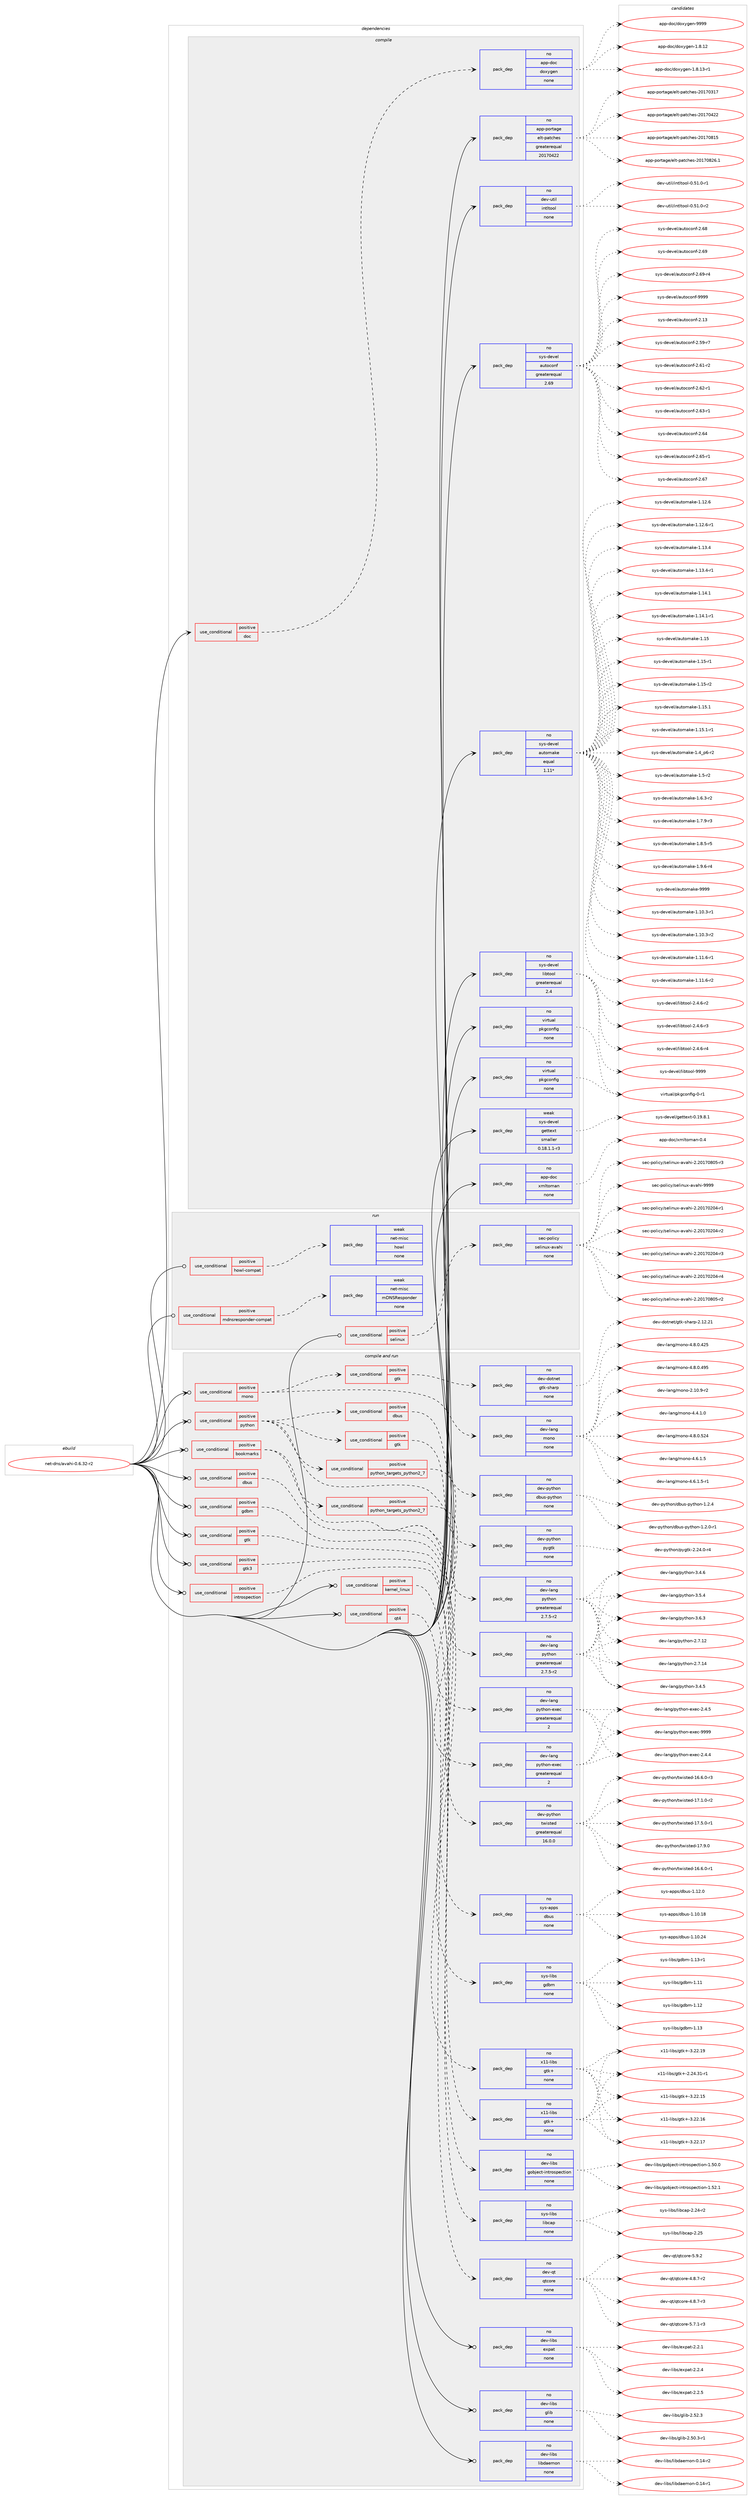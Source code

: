 digraph prolog {

# *************
# Graph options
# *************

newrank=true;
concentrate=true;
compound=true;
graph [rankdir=LR,fontname=Helvetica,fontsize=10,ranksep=1.5];#, ranksep=2.5, nodesep=0.2];
edge  [arrowhead=vee];
node  [fontname=Helvetica,fontsize=10];

# **********
# The ebuild
# **********

subgraph cluster_leftcol {
color=gray;
rank=same;
label=<<i>ebuild</i>>;
id [label="net-dns/avahi-0.6.32-r2", color=red, width=4, href="../net-dns/avahi-0.6.32-r2.svg"];
}

# ****************
# The dependencies
# ****************

subgraph cluster_midcol {
color=gray;
label=<<i>dependencies</i>>;
subgraph cluster_compile {
fillcolor="#eeeeee";
style=filled;
label=<<i>compile</i>>;
subgraph cond100673 {
dependency407195 [label=<<TABLE BORDER="0" CELLBORDER="1" CELLSPACING="0" CELLPADDING="4"><TR><TD ROWSPAN="3" CELLPADDING="10">use_conditional</TD></TR><TR><TD>positive</TD></TR><TR><TD>doc</TD></TR></TABLE>>, shape=none, color=red];
subgraph pack299812 {
dependency407196 [label=<<TABLE BORDER="0" CELLBORDER="1" CELLSPACING="0" CELLPADDING="4" WIDTH="220"><TR><TD ROWSPAN="6" CELLPADDING="30">pack_dep</TD></TR><TR><TD WIDTH="110">no</TD></TR><TR><TD>app-doc</TD></TR><TR><TD>doxygen</TD></TR><TR><TD>none</TD></TR><TR><TD></TD></TR></TABLE>>, shape=none, color=blue];
}
dependency407195:e -> dependency407196:w [weight=20,style="dashed",arrowhead="vee"];
}
id:e -> dependency407195:w [weight=20,style="solid",arrowhead="vee"];
subgraph pack299813 {
dependency407197 [label=<<TABLE BORDER="0" CELLBORDER="1" CELLSPACING="0" CELLPADDING="4" WIDTH="220"><TR><TD ROWSPAN="6" CELLPADDING="30">pack_dep</TD></TR><TR><TD WIDTH="110">no</TD></TR><TR><TD>app-doc</TD></TR><TR><TD>xmltoman</TD></TR><TR><TD>none</TD></TR><TR><TD></TD></TR></TABLE>>, shape=none, color=blue];
}
id:e -> dependency407197:w [weight=20,style="solid",arrowhead="vee"];
subgraph pack299814 {
dependency407198 [label=<<TABLE BORDER="0" CELLBORDER="1" CELLSPACING="0" CELLPADDING="4" WIDTH="220"><TR><TD ROWSPAN="6" CELLPADDING="30">pack_dep</TD></TR><TR><TD WIDTH="110">no</TD></TR><TR><TD>app-portage</TD></TR><TR><TD>elt-patches</TD></TR><TR><TD>greaterequal</TD></TR><TR><TD>20170422</TD></TR></TABLE>>, shape=none, color=blue];
}
id:e -> dependency407198:w [weight=20,style="solid",arrowhead="vee"];
subgraph pack299815 {
dependency407199 [label=<<TABLE BORDER="0" CELLBORDER="1" CELLSPACING="0" CELLPADDING="4" WIDTH="220"><TR><TD ROWSPAN="6" CELLPADDING="30">pack_dep</TD></TR><TR><TD WIDTH="110">no</TD></TR><TR><TD>dev-util</TD></TR><TR><TD>intltool</TD></TR><TR><TD>none</TD></TR><TR><TD></TD></TR></TABLE>>, shape=none, color=blue];
}
id:e -> dependency407199:w [weight=20,style="solid",arrowhead="vee"];
subgraph pack299816 {
dependency407200 [label=<<TABLE BORDER="0" CELLBORDER="1" CELLSPACING="0" CELLPADDING="4" WIDTH="220"><TR><TD ROWSPAN="6" CELLPADDING="30">pack_dep</TD></TR><TR><TD WIDTH="110">no</TD></TR><TR><TD>sys-devel</TD></TR><TR><TD>autoconf</TD></TR><TR><TD>greaterequal</TD></TR><TR><TD>2.69</TD></TR></TABLE>>, shape=none, color=blue];
}
id:e -> dependency407200:w [weight=20,style="solid",arrowhead="vee"];
subgraph pack299817 {
dependency407201 [label=<<TABLE BORDER="0" CELLBORDER="1" CELLSPACING="0" CELLPADDING="4" WIDTH="220"><TR><TD ROWSPAN="6" CELLPADDING="30">pack_dep</TD></TR><TR><TD WIDTH="110">no</TD></TR><TR><TD>sys-devel</TD></TR><TR><TD>automake</TD></TR><TR><TD>equal</TD></TR><TR><TD>1.11*</TD></TR></TABLE>>, shape=none, color=blue];
}
id:e -> dependency407201:w [weight=20,style="solid",arrowhead="vee"];
subgraph pack299818 {
dependency407202 [label=<<TABLE BORDER="0" CELLBORDER="1" CELLSPACING="0" CELLPADDING="4" WIDTH="220"><TR><TD ROWSPAN="6" CELLPADDING="30">pack_dep</TD></TR><TR><TD WIDTH="110">no</TD></TR><TR><TD>sys-devel</TD></TR><TR><TD>libtool</TD></TR><TR><TD>greaterequal</TD></TR><TR><TD>2.4</TD></TR></TABLE>>, shape=none, color=blue];
}
id:e -> dependency407202:w [weight=20,style="solid",arrowhead="vee"];
subgraph pack299819 {
dependency407203 [label=<<TABLE BORDER="0" CELLBORDER="1" CELLSPACING="0" CELLPADDING="4" WIDTH="220"><TR><TD ROWSPAN="6" CELLPADDING="30">pack_dep</TD></TR><TR><TD WIDTH="110">no</TD></TR><TR><TD>virtual</TD></TR><TR><TD>pkgconfig</TD></TR><TR><TD>none</TD></TR><TR><TD></TD></TR></TABLE>>, shape=none, color=blue];
}
id:e -> dependency407203:w [weight=20,style="solid",arrowhead="vee"];
subgraph pack299820 {
dependency407204 [label=<<TABLE BORDER="0" CELLBORDER="1" CELLSPACING="0" CELLPADDING="4" WIDTH="220"><TR><TD ROWSPAN="6" CELLPADDING="30">pack_dep</TD></TR><TR><TD WIDTH="110">no</TD></TR><TR><TD>virtual</TD></TR><TR><TD>pkgconfig</TD></TR><TR><TD>none</TD></TR><TR><TD></TD></TR></TABLE>>, shape=none, color=blue];
}
id:e -> dependency407204:w [weight=20,style="solid",arrowhead="vee"];
subgraph pack299821 {
dependency407205 [label=<<TABLE BORDER="0" CELLBORDER="1" CELLSPACING="0" CELLPADDING="4" WIDTH="220"><TR><TD ROWSPAN="6" CELLPADDING="30">pack_dep</TD></TR><TR><TD WIDTH="110">weak</TD></TR><TR><TD>sys-devel</TD></TR><TR><TD>gettext</TD></TR><TR><TD>smaller</TD></TR><TR><TD>0.18.1.1-r3</TD></TR></TABLE>>, shape=none, color=blue];
}
id:e -> dependency407205:w [weight=20,style="solid",arrowhead="vee"];
}
subgraph cluster_compileandrun {
fillcolor="#eeeeee";
style=filled;
label=<<i>compile and run</i>>;
subgraph cond100674 {
dependency407206 [label=<<TABLE BORDER="0" CELLBORDER="1" CELLSPACING="0" CELLPADDING="4"><TR><TD ROWSPAN="3" CELLPADDING="10">use_conditional</TD></TR><TR><TD>positive</TD></TR><TR><TD>bookmarks</TD></TR></TABLE>>, shape=none, color=red];
subgraph cond100675 {
dependency407207 [label=<<TABLE BORDER="0" CELLBORDER="1" CELLSPACING="0" CELLPADDING="4"><TR><TD ROWSPAN="3" CELLPADDING="10">use_conditional</TD></TR><TR><TD>positive</TD></TR><TR><TD>python_targets_python2_7</TD></TR></TABLE>>, shape=none, color=red];
subgraph pack299822 {
dependency407208 [label=<<TABLE BORDER="0" CELLBORDER="1" CELLSPACING="0" CELLPADDING="4" WIDTH="220"><TR><TD ROWSPAN="6" CELLPADDING="30">pack_dep</TD></TR><TR><TD WIDTH="110">no</TD></TR><TR><TD>dev-lang</TD></TR><TR><TD>python</TD></TR><TR><TD>greaterequal</TD></TR><TR><TD>2.7.5-r2</TD></TR></TABLE>>, shape=none, color=blue];
}
dependency407207:e -> dependency407208:w [weight=20,style="dashed",arrowhead="vee"];
}
dependency407206:e -> dependency407207:w [weight=20,style="dashed",arrowhead="vee"];
subgraph pack299823 {
dependency407209 [label=<<TABLE BORDER="0" CELLBORDER="1" CELLSPACING="0" CELLPADDING="4" WIDTH="220"><TR><TD ROWSPAN="6" CELLPADDING="30">pack_dep</TD></TR><TR><TD WIDTH="110">no</TD></TR><TR><TD>dev-lang</TD></TR><TR><TD>python-exec</TD></TR><TR><TD>greaterequal</TD></TR><TR><TD>2</TD></TR></TABLE>>, shape=none, color=blue];
}
dependency407206:e -> dependency407209:w [weight=20,style="dashed",arrowhead="vee"];
subgraph pack299824 {
dependency407210 [label=<<TABLE BORDER="0" CELLBORDER="1" CELLSPACING="0" CELLPADDING="4" WIDTH="220"><TR><TD ROWSPAN="6" CELLPADDING="30">pack_dep</TD></TR><TR><TD WIDTH="110">no</TD></TR><TR><TD>dev-python</TD></TR><TR><TD>twisted</TD></TR><TR><TD>greaterequal</TD></TR><TR><TD>16.0.0</TD></TR></TABLE>>, shape=none, color=blue];
}
dependency407206:e -> dependency407210:w [weight=20,style="dashed",arrowhead="vee"];
}
id:e -> dependency407206:w [weight=20,style="solid",arrowhead="odotvee"];
subgraph cond100676 {
dependency407211 [label=<<TABLE BORDER="0" CELLBORDER="1" CELLSPACING="0" CELLPADDING="4"><TR><TD ROWSPAN="3" CELLPADDING="10">use_conditional</TD></TR><TR><TD>positive</TD></TR><TR><TD>dbus</TD></TR></TABLE>>, shape=none, color=red];
subgraph pack299825 {
dependency407212 [label=<<TABLE BORDER="0" CELLBORDER="1" CELLSPACING="0" CELLPADDING="4" WIDTH="220"><TR><TD ROWSPAN="6" CELLPADDING="30">pack_dep</TD></TR><TR><TD WIDTH="110">no</TD></TR><TR><TD>sys-apps</TD></TR><TR><TD>dbus</TD></TR><TR><TD>none</TD></TR><TR><TD></TD></TR></TABLE>>, shape=none, color=blue];
}
dependency407211:e -> dependency407212:w [weight=20,style="dashed",arrowhead="vee"];
}
id:e -> dependency407211:w [weight=20,style="solid",arrowhead="odotvee"];
subgraph cond100677 {
dependency407213 [label=<<TABLE BORDER="0" CELLBORDER="1" CELLSPACING="0" CELLPADDING="4"><TR><TD ROWSPAN="3" CELLPADDING="10">use_conditional</TD></TR><TR><TD>positive</TD></TR><TR><TD>gdbm</TD></TR></TABLE>>, shape=none, color=red];
subgraph pack299826 {
dependency407214 [label=<<TABLE BORDER="0" CELLBORDER="1" CELLSPACING="0" CELLPADDING="4" WIDTH="220"><TR><TD ROWSPAN="6" CELLPADDING="30">pack_dep</TD></TR><TR><TD WIDTH="110">no</TD></TR><TR><TD>sys-libs</TD></TR><TR><TD>gdbm</TD></TR><TR><TD>none</TD></TR><TR><TD></TD></TR></TABLE>>, shape=none, color=blue];
}
dependency407213:e -> dependency407214:w [weight=20,style="dashed",arrowhead="vee"];
}
id:e -> dependency407213:w [weight=20,style="solid",arrowhead="odotvee"];
subgraph cond100678 {
dependency407215 [label=<<TABLE BORDER="0" CELLBORDER="1" CELLSPACING="0" CELLPADDING="4"><TR><TD ROWSPAN="3" CELLPADDING="10">use_conditional</TD></TR><TR><TD>positive</TD></TR><TR><TD>gtk</TD></TR></TABLE>>, shape=none, color=red];
subgraph pack299827 {
dependency407216 [label=<<TABLE BORDER="0" CELLBORDER="1" CELLSPACING="0" CELLPADDING="4" WIDTH="220"><TR><TD ROWSPAN="6" CELLPADDING="30">pack_dep</TD></TR><TR><TD WIDTH="110">no</TD></TR><TR><TD>x11-libs</TD></TR><TR><TD>gtk+</TD></TR><TR><TD>none</TD></TR><TR><TD></TD></TR></TABLE>>, shape=none, color=blue];
}
dependency407215:e -> dependency407216:w [weight=20,style="dashed",arrowhead="vee"];
}
id:e -> dependency407215:w [weight=20,style="solid",arrowhead="odotvee"];
subgraph cond100679 {
dependency407217 [label=<<TABLE BORDER="0" CELLBORDER="1" CELLSPACING="0" CELLPADDING="4"><TR><TD ROWSPAN="3" CELLPADDING="10">use_conditional</TD></TR><TR><TD>positive</TD></TR><TR><TD>gtk3</TD></TR></TABLE>>, shape=none, color=red];
subgraph pack299828 {
dependency407218 [label=<<TABLE BORDER="0" CELLBORDER="1" CELLSPACING="0" CELLPADDING="4" WIDTH="220"><TR><TD ROWSPAN="6" CELLPADDING="30">pack_dep</TD></TR><TR><TD WIDTH="110">no</TD></TR><TR><TD>x11-libs</TD></TR><TR><TD>gtk+</TD></TR><TR><TD>none</TD></TR><TR><TD></TD></TR></TABLE>>, shape=none, color=blue];
}
dependency407217:e -> dependency407218:w [weight=20,style="dashed",arrowhead="vee"];
}
id:e -> dependency407217:w [weight=20,style="solid",arrowhead="odotvee"];
subgraph cond100680 {
dependency407219 [label=<<TABLE BORDER="0" CELLBORDER="1" CELLSPACING="0" CELLPADDING="4"><TR><TD ROWSPAN="3" CELLPADDING="10">use_conditional</TD></TR><TR><TD>positive</TD></TR><TR><TD>introspection</TD></TR></TABLE>>, shape=none, color=red];
subgraph pack299829 {
dependency407220 [label=<<TABLE BORDER="0" CELLBORDER="1" CELLSPACING="0" CELLPADDING="4" WIDTH="220"><TR><TD ROWSPAN="6" CELLPADDING="30">pack_dep</TD></TR><TR><TD WIDTH="110">no</TD></TR><TR><TD>dev-libs</TD></TR><TR><TD>gobject-introspection</TD></TR><TR><TD>none</TD></TR><TR><TD></TD></TR></TABLE>>, shape=none, color=blue];
}
dependency407219:e -> dependency407220:w [weight=20,style="dashed",arrowhead="vee"];
}
id:e -> dependency407219:w [weight=20,style="solid",arrowhead="odotvee"];
subgraph cond100681 {
dependency407221 [label=<<TABLE BORDER="0" CELLBORDER="1" CELLSPACING="0" CELLPADDING="4"><TR><TD ROWSPAN="3" CELLPADDING="10">use_conditional</TD></TR><TR><TD>positive</TD></TR><TR><TD>kernel_linux</TD></TR></TABLE>>, shape=none, color=red];
subgraph pack299830 {
dependency407222 [label=<<TABLE BORDER="0" CELLBORDER="1" CELLSPACING="0" CELLPADDING="4" WIDTH="220"><TR><TD ROWSPAN="6" CELLPADDING="30">pack_dep</TD></TR><TR><TD WIDTH="110">no</TD></TR><TR><TD>sys-libs</TD></TR><TR><TD>libcap</TD></TR><TR><TD>none</TD></TR><TR><TD></TD></TR></TABLE>>, shape=none, color=blue];
}
dependency407221:e -> dependency407222:w [weight=20,style="dashed",arrowhead="vee"];
}
id:e -> dependency407221:w [weight=20,style="solid",arrowhead="odotvee"];
subgraph cond100682 {
dependency407223 [label=<<TABLE BORDER="0" CELLBORDER="1" CELLSPACING="0" CELLPADDING="4"><TR><TD ROWSPAN="3" CELLPADDING="10">use_conditional</TD></TR><TR><TD>positive</TD></TR><TR><TD>mono</TD></TR></TABLE>>, shape=none, color=red];
subgraph pack299831 {
dependency407224 [label=<<TABLE BORDER="0" CELLBORDER="1" CELLSPACING="0" CELLPADDING="4" WIDTH="220"><TR><TD ROWSPAN="6" CELLPADDING="30">pack_dep</TD></TR><TR><TD WIDTH="110">no</TD></TR><TR><TD>dev-lang</TD></TR><TR><TD>mono</TD></TR><TR><TD>none</TD></TR><TR><TD></TD></TR></TABLE>>, shape=none, color=blue];
}
dependency407223:e -> dependency407224:w [weight=20,style="dashed",arrowhead="vee"];
subgraph cond100683 {
dependency407225 [label=<<TABLE BORDER="0" CELLBORDER="1" CELLSPACING="0" CELLPADDING="4"><TR><TD ROWSPAN="3" CELLPADDING="10">use_conditional</TD></TR><TR><TD>positive</TD></TR><TR><TD>gtk</TD></TR></TABLE>>, shape=none, color=red];
subgraph pack299832 {
dependency407226 [label=<<TABLE BORDER="0" CELLBORDER="1" CELLSPACING="0" CELLPADDING="4" WIDTH="220"><TR><TD ROWSPAN="6" CELLPADDING="30">pack_dep</TD></TR><TR><TD WIDTH="110">no</TD></TR><TR><TD>dev-dotnet</TD></TR><TR><TD>gtk-sharp</TD></TR><TR><TD>none</TD></TR><TR><TD></TD></TR></TABLE>>, shape=none, color=blue];
}
dependency407225:e -> dependency407226:w [weight=20,style="dashed",arrowhead="vee"];
}
dependency407223:e -> dependency407225:w [weight=20,style="dashed",arrowhead="vee"];
}
id:e -> dependency407223:w [weight=20,style="solid",arrowhead="odotvee"];
subgraph cond100684 {
dependency407227 [label=<<TABLE BORDER="0" CELLBORDER="1" CELLSPACING="0" CELLPADDING="4"><TR><TD ROWSPAN="3" CELLPADDING="10">use_conditional</TD></TR><TR><TD>positive</TD></TR><TR><TD>python</TD></TR></TABLE>>, shape=none, color=red];
subgraph cond100685 {
dependency407228 [label=<<TABLE BORDER="0" CELLBORDER="1" CELLSPACING="0" CELLPADDING="4"><TR><TD ROWSPAN="3" CELLPADDING="10">use_conditional</TD></TR><TR><TD>positive</TD></TR><TR><TD>python_targets_python2_7</TD></TR></TABLE>>, shape=none, color=red];
subgraph pack299833 {
dependency407229 [label=<<TABLE BORDER="0" CELLBORDER="1" CELLSPACING="0" CELLPADDING="4" WIDTH="220"><TR><TD ROWSPAN="6" CELLPADDING="30">pack_dep</TD></TR><TR><TD WIDTH="110">no</TD></TR><TR><TD>dev-lang</TD></TR><TR><TD>python</TD></TR><TR><TD>greaterequal</TD></TR><TR><TD>2.7.5-r2</TD></TR></TABLE>>, shape=none, color=blue];
}
dependency407228:e -> dependency407229:w [weight=20,style="dashed",arrowhead="vee"];
}
dependency407227:e -> dependency407228:w [weight=20,style="dashed",arrowhead="vee"];
subgraph pack299834 {
dependency407230 [label=<<TABLE BORDER="0" CELLBORDER="1" CELLSPACING="0" CELLPADDING="4" WIDTH="220"><TR><TD ROWSPAN="6" CELLPADDING="30">pack_dep</TD></TR><TR><TD WIDTH="110">no</TD></TR><TR><TD>dev-lang</TD></TR><TR><TD>python-exec</TD></TR><TR><TD>greaterequal</TD></TR><TR><TD>2</TD></TR></TABLE>>, shape=none, color=blue];
}
dependency407227:e -> dependency407230:w [weight=20,style="dashed",arrowhead="vee"];
subgraph cond100686 {
dependency407231 [label=<<TABLE BORDER="0" CELLBORDER="1" CELLSPACING="0" CELLPADDING="4"><TR><TD ROWSPAN="3" CELLPADDING="10">use_conditional</TD></TR><TR><TD>positive</TD></TR><TR><TD>gtk</TD></TR></TABLE>>, shape=none, color=red];
subgraph pack299835 {
dependency407232 [label=<<TABLE BORDER="0" CELLBORDER="1" CELLSPACING="0" CELLPADDING="4" WIDTH="220"><TR><TD ROWSPAN="6" CELLPADDING="30">pack_dep</TD></TR><TR><TD WIDTH="110">no</TD></TR><TR><TD>dev-python</TD></TR><TR><TD>pygtk</TD></TR><TR><TD>none</TD></TR><TR><TD></TD></TR></TABLE>>, shape=none, color=blue];
}
dependency407231:e -> dependency407232:w [weight=20,style="dashed",arrowhead="vee"];
}
dependency407227:e -> dependency407231:w [weight=20,style="dashed",arrowhead="vee"];
subgraph cond100687 {
dependency407233 [label=<<TABLE BORDER="0" CELLBORDER="1" CELLSPACING="0" CELLPADDING="4"><TR><TD ROWSPAN="3" CELLPADDING="10">use_conditional</TD></TR><TR><TD>positive</TD></TR><TR><TD>dbus</TD></TR></TABLE>>, shape=none, color=red];
subgraph pack299836 {
dependency407234 [label=<<TABLE BORDER="0" CELLBORDER="1" CELLSPACING="0" CELLPADDING="4" WIDTH="220"><TR><TD ROWSPAN="6" CELLPADDING="30">pack_dep</TD></TR><TR><TD WIDTH="110">no</TD></TR><TR><TD>dev-python</TD></TR><TR><TD>dbus-python</TD></TR><TR><TD>none</TD></TR><TR><TD></TD></TR></TABLE>>, shape=none, color=blue];
}
dependency407233:e -> dependency407234:w [weight=20,style="dashed",arrowhead="vee"];
}
dependency407227:e -> dependency407233:w [weight=20,style="dashed",arrowhead="vee"];
}
id:e -> dependency407227:w [weight=20,style="solid",arrowhead="odotvee"];
subgraph cond100688 {
dependency407235 [label=<<TABLE BORDER="0" CELLBORDER="1" CELLSPACING="0" CELLPADDING="4"><TR><TD ROWSPAN="3" CELLPADDING="10">use_conditional</TD></TR><TR><TD>positive</TD></TR><TR><TD>qt4</TD></TR></TABLE>>, shape=none, color=red];
subgraph pack299837 {
dependency407236 [label=<<TABLE BORDER="0" CELLBORDER="1" CELLSPACING="0" CELLPADDING="4" WIDTH="220"><TR><TD ROWSPAN="6" CELLPADDING="30">pack_dep</TD></TR><TR><TD WIDTH="110">no</TD></TR><TR><TD>dev-qt</TD></TR><TR><TD>qtcore</TD></TR><TR><TD>none</TD></TR><TR><TD></TD></TR></TABLE>>, shape=none, color=blue];
}
dependency407235:e -> dependency407236:w [weight=20,style="dashed",arrowhead="vee"];
}
id:e -> dependency407235:w [weight=20,style="solid",arrowhead="odotvee"];
subgraph pack299838 {
dependency407237 [label=<<TABLE BORDER="0" CELLBORDER="1" CELLSPACING="0" CELLPADDING="4" WIDTH="220"><TR><TD ROWSPAN="6" CELLPADDING="30">pack_dep</TD></TR><TR><TD WIDTH="110">no</TD></TR><TR><TD>dev-libs</TD></TR><TR><TD>expat</TD></TR><TR><TD>none</TD></TR><TR><TD></TD></TR></TABLE>>, shape=none, color=blue];
}
id:e -> dependency407237:w [weight=20,style="solid",arrowhead="odotvee"];
subgraph pack299839 {
dependency407238 [label=<<TABLE BORDER="0" CELLBORDER="1" CELLSPACING="0" CELLPADDING="4" WIDTH="220"><TR><TD ROWSPAN="6" CELLPADDING="30">pack_dep</TD></TR><TR><TD WIDTH="110">no</TD></TR><TR><TD>dev-libs</TD></TR><TR><TD>glib</TD></TR><TR><TD>none</TD></TR><TR><TD></TD></TR></TABLE>>, shape=none, color=blue];
}
id:e -> dependency407238:w [weight=20,style="solid",arrowhead="odotvee"];
subgraph pack299840 {
dependency407239 [label=<<TABLE BORDER="0" CELLBORDER="1" CELLSPACING="0" CELLPADDING="4" WIDTH="220"><TR><TD ROWSPAN="6" CELLPADDING="30">pack_dep</TD></TR><TR><TD WIDTH="110">no</TD></TR><TR><TD>dev-libs</TD></TR><TR><TD>libdaemon</TD></TR><TR><TD>none</TD></TR><TR><TD></TD></TR></TABLE>>, shape=none, color=blue];
}
id:e -> dependency407239:w [weight=20,style="solid",arrowhead="odotvee"];
}
subgraph cluster_run {
fillcolor="#eeeeee";
style=filled;
label=<<i>run</i>>;
subgraph cond100689 {
dependency407240 [label=<<TABLE BORDER="0" CELLBORDER="1" CELLSPACING="0" CELLPADDING="4"><TR><TD ROWSPAN="3" CELLPADDING="10">use_conditional</TD></TR><TR><TD>positive</TD></TR><TR><TD>howl-compat</TD></TR></TABLE>>, shape=none, color=red];
subgraph pack299841 {
dependency407241 [label=<<TABLE BORDER="0" CELLBORDER="1" CELLSPACING="0" CELLPADDING="4" WIDTH="220"><TR><TD ROWSPAN="6" CELLPADDING="30">pack_dep</TD></TR><TR><TD WIDTH="110">weak</TD></TR><TR><TD>net-misc</TD></TR><TR><TD>howl</TD></TR><TR><TD>none</TD></TR><TR><TD></TD></TR></TABLE>>, shape=none, color=blue];
}
dependency407240:e -> dependency407241:w [weight=20,style="dashed",arrowhead="vee"];
}
id:e -> dependency407240:w [weight=20,style="solid",arrowhead="odot"];
subgraph cond100690 {
dependency407242 [label=<<TABLE BORDER="0" CELLBORDER="1" CELLSPACING="0" CELLPADDING="4"><TR><TD ROWSPAN="3" CELLPADDING="10">use_conditional</TD></TR><TR><TD>positive</TD></TR><TR><TD>mdnsresponder-compat</TD></TR></TABLE>>, shape=none, color=red];
subgraph pack299842 {
dependency407243 [label=<<TABLE BORDER="0" CELLBORDER="1" CELLSPACING="0" CELLPADDING="4" WIDTH="220"><TR><TD ROWSPAN="6" CELLPADDING="30">pack_dep</TD></TR><TR><TD WIDTH="110">weak</TD></TR><TR><TD>net-misc</TD></TR><TR><TD>mDNSResponder</TD></TR><TR><TD>none</TD></TR><TR><TD></TD></TR></TABLE>>, shape=none, color=blue];
}
dependency407242:e -> dependency407243:w [weight=20,style="dashed",arrowhead="vee"];
}
id:e -> dependency407242:w [weight=20,style="solid",arrowhead="odot"];
subgraph cond100691 {
dependency407244 [label=<<TABLE BORDER="0" CELLBORDER="1" CELLSPACING="0" CELLPADDING="4"><TR><TD ROWSPAN="3" CELLPADDING="10">use_conditional</TD></TR><TR><TD>positive</TD></TR><TR><TD>selinux</TD></TR></TABLE>>, shape=none, color=red];
subgraph pack299843 {
dependency407245 [label=<<TABLE BORDER="0" CELLBORDER="1" CELLSPACING="0" CELLPADDING="4" WIDTH="220"><TR><TD ROWSPAN="6" CELLPADDING="30">pack_dep</TD></TR><TR><TD WIDTH="110">no</TD></TR><TR><TD>sec-policy</TD></TR><TR><TD>selinux-avahi</TD></TR><TR><TD>none</TD></TR><TR><TD></TD></TR></TABLE>>, shape=none, color=blue];
}
dependency407244:e -> dependency407245:w [weight=20,style="dashed",arrowhead="vee"];
}
id:e -> dependency407244:w [weight=20,style="solid",arrowhead="odot"];
}
}

# **************
# The candidates
# **************

subgraph cluster_choices {
rank=same;
color=gray;
label=<<i>candidates</i>>;

subgraph choice299812 {
color=black;
nodesep=1;
choice9711211245100111994710011112012110310111045494656464950 [label="app-doc/doxygen-1.8.12", color=red, width=4,href="../app-doc/doxygen-1.8.12.svg"];
choice97112112451001119947100111120121103101110454946564649514511449 [label="app-doc/doxygen-1.8.13-r1", color=red, width=4,href="../app-doc/doxygen-1.8.13-r1.svg"];
choice971121124510011199471001111201211031011104557575757 [label="app-doc/doxygen-9999", color=red, width=4,href="../app-doc/doxygen-9999.svg"];
dependency407196:e -> choice9711211245100111994710011112012110310111045494656464950:w [style=dotted,weight="100"];
dependency407196:e -> choice97112112451001119947100111120121103101110454946564649514511449:w [style=dotted,weight="100"];
dependency407196:e -> choice971121124510011199471001111201211031011104557575757:w [style=dotted,weight="100"];
}
subgraph choice299813 {
color=black;
nodesep=1;
choice971121124510011199471201091081161111099711045484652 [label="app-doc/xmltoman-0.4", color=red, width=4,href="../app-doc/xmltoman-0.4.svg"];
dependency407197:e -> choice971121124510011199471201091081161111099711045484652:w [style=dotted,weight="100"];
}
subgraph choice299814 {
color=black;
nodesep=1;
choice97112112451121111141169710310147101108116451129711699104101115455048495548514955 [label="app-portage/elt-patches-20170317", color=red, width=4,href="../app-portage/elt-patches-20170317.svg"];
choice97112112451121111141169710310147101108116451129711699104101115455048495548525050 [label="app-portage/elt-patches-20170422", color=red, width=4,href="../app-portage/elt-patches-20170422.svg"];
choice97112112451121111141169710310147101108116451129711699104101115455048495548564953 [label="app-portage/elt-patches-20170815", color=red, width=4,href="../app-portage/elt-patches-20170815.svg"];
choice971121124511211111411697103101471011081164511297116991041011154550484955485650544649 [label="app-portage/elt-patches-20170826.1", color=red, width=4,href="../app-portage/elt-patches-20170826.1.svg"];
dependency407198:e -> choice97112112451121111141169710310147101108116451129711699104101115455048495548514955:w [style=dotted,weight="100"];
dependency407198:e -> choice97112112451121111141169710310147101108116451129711699104101115455048495548525050:w [style=dotted,weight="100"];
dependency407198:e -> choice97112112451121111141169710310147101108116451129711699104101115455048495548564953:w [style=dotted,weight="100"];
dependency407198:e -> choice971121124511211111411697103101471011081164511297116991041011154550484955485650544649:w [style=dotted,weight="100"];
}
subgraph choice299815 {
color=black;
nodesep=1;
choice1001011184511711610510847105110116108116111111108454846534946484511449 [label="dev-util/intltool-0.51.0-r1", color=red, width=4,href="../dev-util/intltool-0.51.0-r1.svg"];
choice1001011184511711610510847105110116108116111111108454846534946484511450 [label="dev-util/intltool-0.51.0-r2", color=red, width=4,href="../dev-util/intltool-0.51.0-r2.svg"];
dependency407199:e -> choice1001011184511711610510847105110116108116111111108454846534946484511449:w [style=dotted,weight="100"];
dependency407199:e -> choice1001011184511711610510847105110116108116111111108454846534946484511450:w [style=dotted,weight="100"];
}
subgraph choice299816 {
color=black;
nodesep=1;
choice115121115451001011181011084797117116111991111101024550464951 [label="sys-devel/autoconf-2.13", color=red, width=4,href="../sys-devel/autoconf-2.13.svg"];
choice1151211154510010111810110847971171161119911111010245504653574511455 [label="sys-devel/autoconf-2.59-r7", color=red, width=4,href="../sys-devel/autoconf-2.59-r7.svg"];
choice1151211154510010111810110847971171161119911111010245504654494511450 [label="sys-devel/autoconf-2.61-r2", color=red, width=4,href="../sys-devel/autoconf-2.61-r2.svg"];
choice1151211154510010111810110847971171161119911111010245504654504511449 [label="sys-devel/autoconf-2.62-r1", color=red, width=4,href="../sys-devel/autoconf-2.62-r1.svg"];
choice1151211154510010111810110847971171161119911111010245504654514511449 [label="sys-devel/autoconf-2.63-r1", color=red, width=4,href="../sys-devel/autoconf-2.63-r1.svg"];
choice115121115451001011181011084797117116111991111101024550465452 [label="sys-devel/autoconf-2.64", color=red, width=4,href="../sys-devel/autoconf-2.64.svg"];
choice1151211154510010111810110847971171161119911111010245504654534511449 [label="sys-devel/autoconf-2.65-r1", color=red, width=4,href="../sys-devel/autoconf-2.65-r1.svg"];
choice115121115451001011181011084797117116111991111101024550465455 [label="sys-devel/autoconf-2.67", color=red, width=4,href="../sys-devel/autoconf-2.67.svg"];
choice115121115451001011181011084797117116111991111101024550465456 [label="sys-devel/autoconf-2.68", color=red, width=4,href="../sys-devel/autoconf-2.68.svg"];
choice115121115451001011181011084797117116111991111101024550465457 [label="sys-devel/autoconf-2.69", color=red, width=4,href="../sys-devel/autoconf-2.69.svg"];
choice1151211154510010111810110847971171161119911111010245504654574511452 [label="sys-devel/autoconf-2.69-r4", color=red, width=4,href="../sys-devel/autoconf-2.69-r4.svg"];
choice115121115451001011181011084797117116111991111101024557575757 [label="sys-devel/autoconf-9999", color=red, width=4,href="../sys-devel/autoconf-9999.svg"];
dependency407200:e -> choice115121115451001011181011084797117116111991111101024550464951:w [style=dotted,weight="100"];
dependency407200:e -> choice1151211154510010111810110847971171161119911111010245504653574511455:w [style=dotted,weight="100"];
dependency407200:e -> choice1151211154510010111810110847971171161119911111010245504654494511450:w [style=dotted,weight="100"];
dependency407200:e -> choice1151211154510010111810110847971171161119911111010245504654504511449:w [style=dotted,weight="100"];
dependency407200:e -> choice1151211154510010111810110847971171161119911111010245504654514511449:w [style=dotted,weight="100"];
dependency407200:e -> choice115121115451001011181011084797117116111991111101024550465452:w [style=dotted,weight="100"];
dependency407200:e -> choice1151211154510010111810110847971171161119911111010245504654534511449:w [style=dotted,weight="100"];
dependency407200:e -> choice115121115451001011181011084797117116111991111101024550465455:w [style=dotted,weight="100"];
dependency407200:e -> choice115121115451001011181011084797117116111991111101024550465456:w [style=dotted,weight="100"];
dependency407200:e -> choice115121115451001011181011084797117116111991111101024550465457:w [style=dotted,weight="100"];
dependency407200:e -> choice1151211154510010111810110847971171161119911111010245504654574511452:w [style=dotted,weight="100"];
dependency407200:e -> choice115121115451001011181011084797117116111991111101024557575757:w [style=dotted,weight="100"];
}
subgraph choice299817 {
color=black;
nodesep=1;
choice11512111545100101118101108479711711611110997107101454946494846514511449 [label="sys-devel/automake-1.10.3-r1", color=red, width=4,href="../sys-devel/automake-1.10.3-r1.svg"];
choice11512111545100101118101108479711711611110997107101454946494846514511450 [label="sys-devel/automake-1.10.3-r2", color=red, width=4,href="../sys-devel/automake-1.10.3-r2.svg"];
choice11512111545100101118101108479711711611110997107101454946494946544511449 [label="sys-devel/automake-1.11.6-r1", color=red, width=4,href="../sys-devel/automake-1.11.6-r1.svg"];
choice11512111545100101118101108479711711611110997107101454946494946544511450 [label="sys-devel/automake-1.11.6-r2", color=red, width=4,href="../sys-devel/automake-1.11.6-r2.svg"];
choice1151211154510010111810110847971171161111099710710145494649504654 [label="sys-devel/automake-1.12.6", color=red, width=4,href="../sys-devel/automake-1.12.6.svg"];
choice11512111545100101118101108479711711611110997107101454946495046544511449 [label="sys-devel/automake-1.12.6-r1", color=red, width=4,href="../sys-devel/automake-1.12.6-r1.svg"];
choice1151211154510010111810110847971171161111099710710145494649514652 [label="sys-devel/automake-1.13.4", color=red, width=4,href="../sys-devel/automake-1.13.4.svg"];
choice11512111545100101118101108479711711611110997107101454946495146524511449 [label="sys-devel/automake-1.13.4-r1", color=red, width=4,href="../sys-devel/automake-1.13.4-r1.svg"];
choice1151211154510010111810110847971171161111099710710145494649524649 [label="sys-devel/automake-1.14.1", color=red, width=4,href="../sys-devel/automake-1.14.1.svg"];
choice11512111545100101118101108479711711611110997107101454946495246494511449 [label="sys-devel/automake-1.14.1-r1", color=red, width=4,href="../sys-devel/automake-1.14.1-r1.svg"];
choice115121115451001011181011084797117116111109971071014549464953 [label="sys-devel/automake-1.15", color=red, width=4,href="../sys-devel/automake-1.15.svg"];
choice1151211154510010111810110847971171161111099710710145494649534511449 [label="sys-devel/automake-1.15-r1", color=red, width=4,href="../sys-devel/automake-1.15-r1.svg"];
choice1151211154510010111810110847971171161111099710710145494649534511450 [label="sys-devel/automake-1.15-r2", color=red, width=4,href="../sys-devel/automake-1.15-r2.svg"];
choice1151211154510010111810110847971171161111099710710145494649534649 [label="sys-devel/automake-1.15.1", color=red, width=4,href="../sys-devel/automake-1.15.1.svg"];
choice11512111545100101118101108479711711611110997107101454946495346494511449 [label="sys-devel/automake-1.15.1-r1", color=red, width=4,href="../sys-devel/automake-1.15.1-r1.svg"];
choice115121115451001011181011084797117116111109971071014549465295112544511450 [label="sys-devel/automake-1.4_p6-r2", color=red, width=4,href="../sys-devel/automake-1.4_p6-r2.svg"];
choice11512111545100101118101108479711711611110997107101454946534511450 [label="sys-devel/automake-1.5-r2", color=red, width=4,href="../sys-devel/automake-1.5-r2.svg"];
choice115121115451001011181011084797117116111109971071014549465446514511450 [label="sys-devel/automake-1.6.3-r2", color=red, width=4,href="../sys-devel/automake-1.6.3-r2.svg"];
choice115121115451001011181011084797117116111109971071014549465546574511451 [label="sys-devel/automake-1.7.9-r3", color=red, width=4,href="../sys-devel/automake-1.7.9-r3.svg"];
choice115121115451001011181011084797117116111109971071014549465646534511453 [label="sys-devel/automake-1.8.5-r5", color=red, width=4,href="../sys-devel/automake-1.8.5-r5.svg"];
choice115121115451001011181011084797117116111109971071014549465746544511452 [label="sys-devel/automake-1.9.6-r4", color=red, width=4,href="../sys-devel/automake-1.9.6-r4.svg"];
choice115121115451001011181011084797117116111109971071014557575757 [label="sys-devel/automake-9999", color=red, width=4,href="../sys-devel/automake-9999.svg"];
dependency407201:e -> choice11512111545100101118101108479711711611110997107101454946494846514511449:w [style=dotted,weight="100"];
dependency407201:e -> choice11512111545100101118101108479711711611110997107101454946494846514511450:w [style=dotted,weight="100"];
dependency407201:e -> choice11512111545100101118101108479711711611110997107101454946494946544511449:w [style=dotted,weight="100"];
dependency407201:e -> choice11512111545100101118101108479711711611110997107101454946494946544511450:w [style=dotted,weight="100"];
dependency407201:e -> choice1151211154510010111810110847971171161111099710710145494649504654:w [style=dotted,weight="100"];
dependency407201:e -> choice11512111545100101118101108479711711611110997107101454946495046544511449:w [style=dotted,weight="100"];
dependency407201:e -> choice1151211154510010111810110847971171161111099710710145494649514652:w [style=dotted,weight="100"];
dependency407201:e -> choice11512111545100101118101108479711711611110997107101454946495146524511449:w [style=dotted,weight="100"];
dependency407201:e -> choice1151211154510010111810110847971171161111099710710145494649524649:w [style=dotted,weight="100"];
dependency407201:e -> choice11512111545100101118101108479711711611110997107101454946495246494511449:w [style=dotted,weight="100"];
dependency407201:e -> choice115121115451001011181011084797117116111109971071014549464953:w [style=dotted,weight="100"];
dependency407201:e -> choice1151211154510010111810110847971171161111099710710145494649534511449:w [style=dotted,weight="100"];
dependency407201:e -> choice1151211154510010111810110847971171161111099710710145494649534511450:w [style=dotted,weight="100"];
dependency407201:e -> choice1151211154510010111810110847971171161111099710710145494649534649:w [style=dotted,weight="100"];
dependency407201:e -> choice11512111545100101118101108479711711611110997107101454946495346494511449:w [style=dotted,weight="100"];
dependency407201:e -> choice115121115451001011181011084797117116111109971071014549465295112544511450:w [style=dotted,weight="100"];
dependency407201:e -> choice11512111545100101118101108479711711611110997107101454946534511450:w [style=dotted,weight="100"];
dependency407201:e -> choice115121115451001011181011084797117116111109971071014549465446514511450:w [style=dotted,weight="100"];
dependency407201:e -> choice115121115451001011181011084797117116111109971071014549465546574511451:w [style=dotted,weight="100"];
dependency407201:e -> choice115121115451001011181011084797117116111109971071014549465646534511453:w [style=dotted,weight="100"];
dependency407201:e -> choice115121115451001011181011084797117116111109971071014549465746544511452:w [style=dotted,weight="100"];
dependency407201:e -> choice115121115451001011181011084797117116111109971071014557575757:w [style=dotted,weight="100"];
}
subgraph choice299818 {
color=black;
nodesep=1;
choice1151211154510010111810110847108105981161111111084550465246544511450 [label="sys-devel/libtool-2.4.6-r2", color=red, width=4,href="../sys-devel/libtool-2.4.6-r2.svg"];
choice1151211154510010111810110847108105981161111111084550465246544511451 [label="sys-devel/libtool-2.4.6-r3", color=red, width=4,href="../sys-devel/libtool-2.4.6-r3.svg"];
choice1151211154510010111810110847108105981161111111084550465246544511452 [label="sys-devel/libtool-2.4.6-r4", color=red, width=4,href="../sys-devel/libtool-2.4.6-r4.svg"];
choice1151211154510010111810110847108105981161111111084557575757 [label="sys-devel/libtool-9999", color=red, width=4,href="../sys-devel/libtool-9999.svg"];
dependency407202:e -> choice1151211154510010111810110847108105981161111111084550465246544511450:w [style=dotted,weight="100"];
dependency407202:e -> choice1151211154510010111810110847108105981161111111084550465246544511451:w [style=dotted,weight="100"];
dependency407202:e -> choice1151211154510010111810110847108105981161111111084550465246544511452:w [style=dotted,weight="100"];
dependency407202:e -> choice1151211154510010111810110847108105981161111111084557575757:w [style=dotted,weight="100"];
}
subgraph choice299819 {
color=black;
nodesep=1;
choice11810511411611797108471121071039911111010210510345484511449 [label="virtual/pkgconfig-0-r1", color=red, width=4,href="../virtual/pkgconfig-0-r1.svg"];
dependency407203:e -> choice11810511411611797108471121071039911111010210510345484511449:w [style=dotted,weight="100"];
}
subgraph choice299820 {
color=black;
nodesep=1;
choice11810511411611797108471121071039911111010210510345484511449 [label="virtual/pkgconfig-0-r1", color=red, width=4,href="../virtual/pkgconfig-0-r1.svg"];
dependency407204:e -> choice11810511411611797108471121071039911111010210510345484511449:w [style=dotted,weight="100"];
}
subgraph choice299821 {
color=black;
nodesep=1;
choice1151211154510010111810110847103101116116101120116454846495746564649 [label="sys-devel/gettext-0.19.8.1", color=red, width=4,href="../sys-devel/gettext-0.19.8.1.svg"];
dependency407205:e -> choice1151211154510010111810110847103101116116101120116454846495746564649:w [style=dotted,weight="100"];
}
subgraph choice299822 {
color=black;
nodesep=1;
choice10010111845108971101034711212111610411111045504655464950 [label="dev-lang/python-2.7.12", color=red, width=4,href="../dev-lang/python-2.7.12.svg"];
choice10010111845108971101034711212111610411111045504655464952 [label="dev-lang/python-2.7.14", color=red, width=4,href="../dev-lang/python-2.7.14.svg"];
choice100101118451089711010347112121116104111110455146524653 [label="dev-lang/python-3.4.5", color=red, width=4,href="../dev-lang/python-3.4.5.svg"];
choice100101118451089711010347112121116104111110455146524654 [label="dev-lang/python-3.4.6", color=red, width=4,href="../dev-lang/python-3.4.6.svg"];
choice100101118451089711010347112121116104111110455146534652 [label="dev-lang/python-3.5.4", color=red, width=4,href="../dev-lang/python-3.5.4.svg"];
choice100101118451089711010347112121116104111110455146544651 [label="dev-lang/python-3.6.3", color=red, width=4,href="../dev-lang/python-3.6.3.svg"];
dependency407208:e -> choice10010111845108971101034711212111610411111045504655464950:w [style=dotted,weight="100"];
dependency407208:e -> choice10010111845108971101034711212111610411111045504655464952:w [style=dotted,weight="100"];
dependency407208:e -> choice100101118451089711010347112121116104111110455146524653:w [style=dotted,weight="100"];
dependency407208:e -> choice100101118451089711010347112121116104111110455146524654:w [style=dotted,weight="100"];
dependency407208:e -> choice100101118451089711010347112121116104111110455146534652:w [style=dotted,weight="100"];
dependency407208:e -> choice100101118451089711010347112121116104111110455146544651:w [style=dotted,weight="100"];
}
subgraph choice299823 {
color=black;
nodesep=1;
choice1001011184510897110103471121211161041111104510112010199455046524652 [label="dev-lang/python-exec-2.4.4", color=red, width=4,href="../dev-lang/python-exec-2.4.4.svg"];
choice1001011184510897110103471121211161041111104510112010199455046524653 [label="dev-lang/python-exec-2.4.5", color=red, width=4,href="../dev-lang/python-exec-2.4.5.svg"];
choice10010111845108971101034711212111610411111045101120101994557575757 [label="dev-lang/python-exec-9999", color=red, width=4,href="../dev-lang/python-exec-9999.svg"];
dependency407209:e -> choice1001011184510897110103471121211161041111104510112010199455046524652:w [style=dotted,weight="100"];
dependency407209:e -> choice1001011184510897110103471121211161041111104510112010199455046524653:w [style=dotted,weight="100"];
dependency407209:e -> choice10010111845108971101034711212111610411111045101120101994557575757:w [style=dotted,weight="100"];
}
subgraph choice299824 {
color=black;
nodesep=1;
choice1001011184511212111610411111047116119105115116101100454954465446484511449 [label="dev-python/twisted-16.6.0-r1", color=red, width=4,href="../dev-python/twisted-16.6.0-r1.svg"];
choice1001011184511212111610411111047116119105115116101100454954465446484511451 [label="dev-python/twisted-16.6.0-r3", color=red, width=4,href="../dev-python/twisted-16.6.0-r3.svg"];
choice1001011184511212111610411111047116119105115116101100454955464946484511450 [label="dev-python/twisted-17.1.0-r2", color=red, width=4,href="../dev-python/twisted-17.1.0-r2.svg"];
choice1001011184511212111610411111047116119105115116101100454955465346484511449 [label="dev-python/twisted-17.5.0-r1", color=red, width=4,href="../dev-python/twisted-17.5.0-r1.svg"];
choice100101118451121211161041111104711611910511511610110045495546574648 [label="dev-python/twisted-17.9.0", color=red, width=4,href="../dev-python/twisted-17.9.0.svg"];
dependency407210:e -> choice1001011184511212111610411111047116119105115116101100454954465446484511449:w [style=dotted,weight="100"];
dependency407210:e -> choice1001011184511212111610411111047116119105115116101100454954465446484511451:w [style=dotted,weight="100"];
dependency407210:e -> choice1001011184511212111610411111047116119105115116101100454955464946484511450:w [style=dotted,weight="100"];
dependency407210:e -> choice1001011184511212111610411111047116119105115116101100454955465346484511449:w [style=dotted,weight="100"];
dependency407210:e -> choice100101118451121211161041111104711611910511511610110045495546574648:w [style=dotted,weight="100"];
}
subgraph choice299825 {
color=black;
nodesep=1;
choice115121115459711211211547100981171154549464948464956 [label="sys-apps/dbus-1.10.18", color=red, width=4,href="../sys-apps/dbus-1.10.18.svg"];
choice115121115459711211211547100981171154549464948465052 [label="sys-apps/dbus-1.10.24", color=red, width=4,href="../sys-apps/dbus-1.10.24.svg"];
choice1151211154597112112115471009811711545494649504648 [label="sys-apps/dbus-1.12.0", color=red, width=4,href="../sys-apps/dbus-1.12.0.svg"];
dependency407212:e -> choice115121115459711211211547100981171154549464948464956:w [style=dotted,weight="100"];
dependency407212:e -> choice115121115459711211211547100981171154549464948465052:w [style=dotted,weight="100"];
dependency407212:e -> choice1151211154597112112115471009811711545494649504648:w [style=dotted,weight="100"];
}
subgraph choice299826 {
color=black;
nodesep=1;
choice115121115451081059811547103100981094549464949 [label="sys-libs/gdbm-1.11", color=red, width=4,href="../sys-libs/gdbm-1.11.svg"];
choice115121115451081059811547103100981094549464950 [label="sys-libs/gdbm-1.12", color=red, width=4,href="../sys-libs/gdbm-1.12.svg"];
choice115121115451081059811547103100981094549464951 [label="sys-libs/gdbm-1.13", color=red, width=4,href="../sys-libs/gdbm-1.13.svg"];
choice1151211154510810598115471031009810945494649514511449 [label="sys-libs/gdbm-1.13-r1", color=red, width=4,href="../sys-libs/gdbm-1.13-r1.svg"];
dependency407214:e -> choice115121115451081059811547103100981094549464949:w [style=dotted,weight="100"];
dependency407214:e -> choice115121115451081059811547103100981094549464950:w [style=dotted,weight="100"];
dependency407214:e -> choice115121115451081059811547103100981094549464951:w [style=dotted,weight="100"];
dependency407214:e -> choice1151211154510810598115471031009810945494649514511449:w [style=dotted,weight="100"];
}
subgraph choice299827 {
color=black;
nodesep=1;
choice12049494510810598115471031161074345504650524651494511449 [label="x11-libs/gtk+-2.24.31-r1", color=red, width=4,href="../x11-libs/gtk+-2.24.31-r1.svg"];
choice1204949451081059811547103116107434551465050464953 [label="x11-libs/gtk+-3.22.15", color=red, width=4,href="../x11-libs/gtk+-3.22.15.svg"];
choice1204949451081059811547103116107434551465050464954 [label="x11-libs/gtk+-3.22.16", color=red, width=4,href="../x11-libs/gtk+-3.22.16.svg"];
choice1204949451081059811547103116107434551465050464955 [label="x11-libs/gtk+-3.22.17", color=red, width=4,href="../x11-libs/gtk+-3.22.17.svg"];
choice1204949451081059811547103116107434551465050464957 [label="x11-libs/gtk+-3.22.19", color=red, width=4,href="../x11-libs/gtk+-3.22.19.svg"];
dependency407216:e -> choice12049494510810598115471031161074345504650524651494511449:w [style=dotted,weight="100"];
dependency407216:e -> choice1204949451081059811547103116107434551465050464953:w [style=dotted,weight="100"];
dependency407216:e -> choice1204949451081059811547103116107434551465050464954:w [style=dotted,weight="100"];
dependency407216:e -> choice1204949451081059811547103116107434551465050464955:w [style=dotted,weight="100"];
dependency407216:e -> choice1204949451081059811547103116107434551465050464957:w [style=dotted,weight="100"];
}
subgraph choice299828 {
color=black;
nodesep=1;
choice12049494510810598115471031161074345504650524651494511449 [label="x11-libs/gtk+-2.24.31-r1", color=red, width=4,href="../x11-libs/gtk+-2.24.31-r1.svg"];
choice1204949451081059811547103116107434551465050464953 [label="x11-libs/gtk+-3.22.15", color=red, width=4,href="../x11-libs/gtk+-3.22.15.svg"];
choice1204949451081059811547103116107434551465050464954 [label="x11-libs/gtk+-3.22.16", color=red, width=4,href="../x11-libs/gtk+-3.22.16.svg"];
choice1204949451081059811547103116107434551465050464955 [label="x11-libs/gtk+-3.22.17", color=red, width=4,href="../x11-libs/gtk+-3.22.17.svg"];
choice1204949451081059811547103116107434551465050464957 [label="x11-libs/gtk+-3.22.19", color=red, width=4,href="../x11-libs/gtk+-3.22.19.svg"];
dependency407218:e -> choice12049494510810598115471031161074345504650524651494511449:w [style=dotted,weight="100"];
dependency407218:e -> choice1204949451081059811547103116107434551465050464953:w [style=dotted,weight="100"];
dependency407218:e -> choice1204949451081059811547103116107434551465050464954:w [style=dotted,weight="100"];
dependency407218:e -> choice1204949451081059811547103116107434551465050464955:w [style=dotted,weight="100"];
dependency407218:e -> choice1204949451081059811547103116107434551465050464957:w [style=dotted,weight="100"];
}
subgraph choice299829 {
color=black;
nodesep=1;
choice1001011184510810598115471031119810610199116451051101161141111151121019911610511111045494653484648 [label="dev-libs/gobject-introspection-1.50.0", color=red, width=4,href="../dev-libs/gobject-introspection-1.50.0.svg"];
choice1001011184510810598115471031119810610199116451051101161141111151121019911610511111045494653504649 [label="dev-libs/gobject-introspection-1.52.1", color=red, width=4,href="../dev-libs/gobject-introspection-1.52.1.svg"];
dependency407220:e -> choice1001011184510810598115471031119810610199116451051101161141111151121019911610511111045494653484648:w [style=dotted,weight="100"];
dependency407220:e -> choice1001011184510810598115471031119810610199116451051101161141111151121019911610511111045494653504649:w [style=dotted,weight="100"];
}
subgraph choice299830 {
color=black;
nodesep=1;
choice11512111545108105981154710810598999711245504650524511450 [label="sys-libs/libcap-2.24-r2", color=red, width=4,href="../sys-libs/libcap-2.24-r2.svg"];
choice1151211154510810598115471081059899971124550465053 [label="sys-libs/libcap-2.25", color=red, width=4,href="../sys-libs/libcap-2.25.svg"];
dependency407222:e -> choice11512111545108105981154710810598999711245504650524511450:w [style=dotted,weight="100"];
dependency407222:e -> choice1151211154510810598115471081059899971124550465053:w [style=dotted,weight="100"];
}
subgraph choice299831 {
color=black;
nodesep=1;
choice100101118451089711010347109111110111455046494846574511450 [label="dev-lang/mono-2.10.9-r2", color=red, width=4,href="../dev-lang/mono-2.10.9-r2.svg"];
choice1001011184510897110103471091111101114552465246494648 [label="dev-lang/mono-4.4.1.0", color=red, width=4,href="../dev-lang/mono-4.4.1.0.svg"];
choice1001011184510897110103471091111101114552465446494653 [label="dev-lang/mono-4.6.1.5", color=red, width=4,href="../dev-lang/mono-4.6.1.5.svg"];
choice10010111845108971101034710911111011145524654464946534511449 [label="dev-lang/mono-4.6.1.5-r1", color=red, width=4,href="../dev-lang/mono-4.6.1.5-r1.svg"];
choice10010111845108971101034710911111011145524656464846525053 [label="dev-lang/mono-4.8.0.425", color=red, width=4,href="../dev-lang/mono-4.8.0.425.svg"];
choice10010111845108971101034710911111011145524656464846525753 [label="dev-lang/mono-4.8.0.495", color=red, width=4,href="../dev-lang/mono-4.8.0.495.svg"];
choice10010111845108971101034710911111011145524656464846535052 [label="dev-lang/mono-4.8.0.524", color=red, width=4,href="../dev-lang/mono-4.8.0.524.svg"];
dependency407224:e -> choice100101118451089711010347109111110111455046494846574511450:w [style=dotted,weight="100"];
dependency407224:e -> choice1001011184510897110103471091111101114552465246494648:w [style=dotted,weight="100"];
dependency407224:e -> choice1001011184510897110103471091111101114552465446494653:w [style=dotted,weight="100"];
dependency407224:e -> choice10010111845108971101034710911111011145524654464946534511449:w [style=dotted,weight="100"];
dependency407224:e -> choice10010111845108971101034710911111011145524656464846525053:w [style=dotted,weight="100"];
dependency407224:e -> choice10010111845108971101034710911111011145524656464846525753:w [style=dotted,weight="100"];
dependency407224:e -> choice10010111845108971101034710911111011145524656464846535052:w [style=dotted,weight="100"];
}
subgraph choice299832 {
color=black;
nodesep=1;
choice100101118451001111161101011164710311610745115104971141124550464950465049 [label="dev-dotnet/gtk-sharp-2.12.21", color=red, width=4,href="../dev-dotnet/gtk-sharp-2.12.21.svg"];
dependency407226:e -> choice100101118451001111161101011164710311610745115104971141124550464950465049:w [style=dotted,weight="100"];
}
subgraph choice299833 {
color=black;
nodesep=1;
choice10010111845108971101034711212111610411111045504655464950 [label="dev-lang/python-2.7.12", color=red, width=4,href="../dev-lang/python-2.7.12.svg"];
choice10010111845108971101034711212111610411111045504655464952 [label="dev-lang/python-2.7.14", color=red, width=4,href="../dev-lang/python-2.7.14.svg"];
choice100101118451089711010347112121116104111110455146524653 [label="dev-lang/python-3.4.5", color=red, width=4,href="../dev-lang/python-3.4.5.svg"];
choice100101118451089711010347112121116104111110455146524654 [label="dev-lang/python-3.4.6", color=red, width=4,href="../dev-lang/python-3.4.6.svg"];
choice100101118451089711010347112121116104111110455146534652 [label="dev-lang/python-3.5.4", color=red, width=4,href="../dev-lang/python-3.5.4.svg"];
choice100101118451089711010347112121116104111110455146544651 [label="dev-lang/python-3.6.3", color=red, width=4,href="../dev-lang/python-3.6.3.svg"];
dependency407229:e -> choice10010111845108971101034711212111610411111045504655464950:w [style=dotted,weight="100"];
dependency407229:e -> choice10010111845108971101034711212111610411111045504655464952:w [style=dotted,weight="100"];
dependency407229:e -> choice100101118451089711010347112121116104111110455146524653:w [style=dotted,weight="100"];
dependency407229:e -> choice100101118451089711010347112121116104111110455146524654:w [style=dotted,weight="100"];
dependency407229:e -> choice100101118451089711010347112121116104111110455146534652:w [style=dotted,weight="100"];
dependency407229:e -> choice100101118451089711010347112121116104111110455146544651:w [style=dotted,weight="100"];
}
subgraph choice299834 {
color=black;
nodesep=1;
choice1001011184510897110103471121211161041111104510112010199455046524652 [label="dev-lang/python-exec-2.4.4", color=red, width=4,href="../dev-lang/python-exec-2.4.4.svg"];
choice1001011184510897110103471121211161041111104510112010199455046524653 [label="dev-lang/python-exec-2.4.5", color=red, width=4,href="../dev-lang/python-exec-2.4.5.svg"];
choice10010111845108971101034711212111610411111045101120101994557575757 [label="dev-lang/python-exec-9999", color=red, width=4,href="../dev-lang/python-exec-9999.svg"];
dependency407230:e -> choice1001011184510897110103471121211161041111104510112010199455046524652:w [style=dotted,weight="100"];
dependency407230:e -> choice1001011184510897110103471121211161041111104510112010199455046524653:w [style=dotted,weight="100"];
dependency407230:e -> choice10010111845108971101034711212111610411111045101120101994557575757:w [style=dotted,weight="100"];
}
subgraph choice299835 {
color=black;
nodesep=1;
choice1001011184511212111610411111047112121103116107455046505246484511452 [label="dev-python/pygtk-2.24.0-r4", color=red, width=4,href="../dev-python/pygtk-2.24.0-r4.svg"];
dependency407232:e -> choice1001011184511212111610411111047112121103116107455046505246484511452:w [style=dotted,weight="100"];
}
subgraph choice299836 {
color=black;
nodesep=1;
choice100101118451121211161041111104710098117115451121211161041111104549465046484511449 [label="dev-python/dbus-python-1.2.0-r1", color=red, width=4,href="../dev-python/dbus-python-1.2.0-r1.svg"];
choice10010111845112121116104111110471009811711545112121116104111110454946504652 [label="dev-python/dbus-python-1.2.4", color=red, width=4,href="../dev-python/dbus-python-1.2.4.svg"];
dependency407234:e -> choice100101118451121211161041111104710098117115451121211161041111104549465046484511449:w [style=dotted,weight="100"];
dependency407234:e -> choice10010111845112121116104111110471009811711545112121116104111110454946504652:w [style=dotted,weight="100"];
}
subgraph choice299837 {
color=black;
nodesep=1;
choice1001011184511311647113116991111141014552465646554511450 [label="dev-qt/qtcore-4.8.7-r2", color=red, width=4,href="../dev-qt/qtcore-4.8.7-r2.svg"];
choice1001011184511311647113116991111141014552465646554511451 [label="dev-qt/qtcore-4.8.7-r3", color=red, width=4,href="../dev-qt/qtcore-4.8.7-r3.svg"];
choice1001011184511311647113116991111141014553465546494511451 [label="dev-qt/qtcore-5.7.1-r3", color=red, width=4,href="../dev-qt/qtcore-5.7.1-r3.svg"];
choice100101118451131164711311699111114101455346574650 [label="dev-qt/qtcore-5.9.2", color=red, width=4,href="../dev-qt/qtcore-5.9.2.svg"];
dependency407236:e -> choice1001011184511311647113116991111141014552465646554511450:w [style=dotted,weight="100"];
dependency407236:e -> choice1001011184511311647113116991111141014552465646554511451:w [style=dotted,weight="100"];
dependency407236:e -> choice1001011184511311647113116991111141014553465546494511451:w [style=dotted,weight="100"];
dependency407236:e -> choice100101118451131164711311699111114101455346574650:w [style=dotted,weight="100"];
}
subgraph choice299838 {
color=black;
nodesep=1;
choice10010111845108105981154710112011297116455046504649 [label="dev-libs/expat-2.2.1", color=red, width=4,href="../dev-libs/expat-2.2.1.svg"];
choice10010111845108105981154710112011297116455046504652 [label="dev-libs/expat-2.2.4", color=red, width=4,href="../dev-libs/expat-2.2.4.svg"];
choice10010111845108105981154710112011297116455046504653 [label="dev-libs/expat-2.2.5", color=red, width=4,href="../dev-libs/expat-2.2.5.svg"];
dependency407237:e -> choice10010111845108105981154710112011297116455046504649:w [style=dotted,weight="100"];
dependency407237:e -> choice10010111845108105981154710112011297116455046504652:w [style=dotted,weight="100"];
dependency407237:e -> choice10010111845108105981154710112011297116455046504653:w [style=dotted,weight="100"];
}
subgraph choice299839 {
color=black;
nodesep=1;
choice10010111845108105981154710310810598455046534846514511449 [label="dev-libs/glib-2.50.3-r1", color=red, width=4,href="../dev-libs/glib-2.50.3-r1.svg"];
choice1001011184510810598115471031081059845504653504651 [label="dev-libs/glib-2.52.3", color=red, width=4,href="../dev-libs/glib-2.52.3.svg"];
dependency407238:e -> choice10010111845108105981154710310810598455046534846514511449:w [style=dotted,weight="100"];
dependency407238:e -> choice1001011184510810598115471031081059845504653504651:w [style=dotted,weight="100"];
}
subgraph choice299840 {
color=black;
nodesep=1;
choice100101118451081059811547108105981009710110911111045484649524511449 [label="dev-libs/libdaemon-0.14-r1", color=red, width=4,href="../dev-libs/libdaemon-0.14-r1.svg"];
choice100101118451081059811547108105981009710110911111045484649524511450 [label="dev-libs/libdaemon-0.14-r2", color=red, width=4,href="../dev-libs/libdaemon-0.14-r2.svg"];
dependency407239:e -> choice100101118451081059811547108105981009710110911111045484649524511449:w [style=dotted,weight="100"];
dependency407239:e -> choice100101118451081059811547108105981009710110911111045484649524511450:w [style=dotted,weight="100"];
}
subgraph choice299841 {
color=black;
nodesep=1;
}
subgraph choice299842 {
color=black;
nodesep=1;
}
subgraph choice299843 {
color=black;
nodesep=1;
choice1151019945112111108105991214711510110810511011712045971189710410545504650484955485048524511449 [label="sec-policy/selinux-avahi-2.20170204-r1", color=red, width=4,href="../sec-policy/selinux-avahi-2.20170204-r1.svg"];
choice1151019945112111108105991214711510110810511011712045971189710410545504650484955485048524511450 [label="sec-policy/selinux-avahi-2.20170204-r2", color=red, width=4,href="../sec-policy/selinux-avahi-2.20170204-r2.svg"];
choice1151019945112111108105991214711510110810511011712045971189710410545504650484955485048524511451 [label="sec-policy/selinux-avahi-2.20170204-r3", color=red, width=4,href="../sec-policy/selinux-avahi-2.20170204-r3.svg"];
choice1151019945112111108105991214711510110810511011712045971189710410545504650484955485048524511452 [label="sec-policy/selinux-avahi-2.20170204-r4", color=red, width=4,href="../sec-policy/selinux-avahi-2.20170204-r4.svg"];
choice1151019945112111108105991214711510110810511011712045971189710410545504650484955485648534511450 [label="sec-policy/selinux-avahi-2.20170805-r2", color=red, width=4,href="../sec-policy/selinux-avahi-2.20170805-r2.svg"];
choice1151019945112111108105991214711510110810511011712045971189710410545504650484955485648534511451 [label="sec-policy/selinux-avahi-2.20170805-r3", color=red, width=4,href="../sec-policy/selinux-avahi-2.20170805-r3.svg"];
choice115101994511211110810599121471151011081051101171204597118971041054557575757 [label="sec-policy/selinux-avahi-9999", color=red, width=4,href="../sec-policy/selinux-avahi-9999.svg"];
dependency407245:e -> choice1151019945112111108105991214711510110810511011712045971189710410545504650484955485048524511449:w [style=dotted,weight="100"];
dependency407245:e -> choice1151019945112111108105991214711510110810511011712045971189710410545504650484955485048524511450:w [style=dotted,weight="100"];
dependency407245:e -> choice1151019945112111108105991214711510110810511011712045971189710410545504650484955485048524511451:w [style=dotted,weight="100"];
dependency407245:e -> choice1151019945112111108105991214711510110810511011712045971189710410545504650484955485048524511452:w [style=dotted,weight="100"];
dependency407245:e -> choice1151019945112111108105991214711510110810511011712045971189710410545504650484955485648534511450:w [style=dotted,weight="100"];
dependency407245:e -> choice1151019945112111108105991214711510110810511011712045971189710410545504650484955485648534511451:w [style=dotted,weight="100"];
dependency407245:e -> choice115101994511211110810599121471151011081051101171204597118971041054557575757:w [style=dotted,weight="100"];
}
}

}
